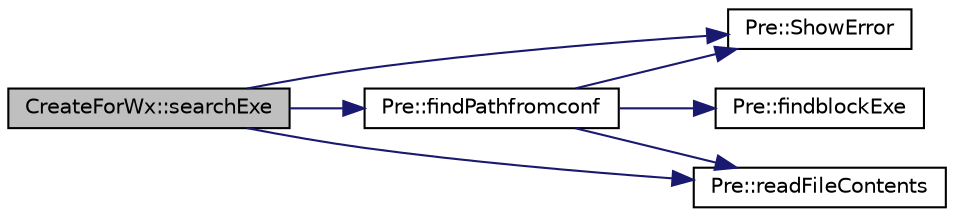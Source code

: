 digraph "CreateForWx::searchExe"
{
  edge [fontname="Helvetica",fontsize="10",labelfontname="Helvetica",labelfontsize="10"];
  node [fontname="Helvetica",fontsize="10",shape=record];
  rankdir="LR";
  Node106 [label="CreateForWx::searchExe",height=0.2,width=0.4,color="black", fillcolor="grey75", style="filled", fontcolor="black"];
  Node106 -> Node107 [color="midnightblue",fontsize="10",style="solid",fontname="Helvetica"];
  Node107 [label="Pre::findPathfromconf",height=0.2,width=0.4,color="black", fillcolor="white", style="filled",URL="$class_pre.html#a688dbaca03851352e7dc4bc7bca53193",tooltip="Look for the &#39;_txt&#39; in the configuration file of &#39;CB&#39;. "];
  Node107 -> Node108 [color="midnightblue",fontsize="10",style="solid",fontname="Helvetica"];
  Node108 [label="Pre::ShowError",height=0.2,width=0.4,color="black", fillcolor="white", style="filled",URL="$class_pre.html#ad6c83ed54f3f22abcc25ee1de4581a04",tooltip="Call to &#39;cbMessageBox(_mes, \"\", wxICON_ERROR)&#39;. "];
  Node107 -> Node109 [color="midnightblue",fontsize="10",style="solid",fontname="Helvetica"];
  Node109 [label="Pre::readFileContents",height=0.2,width=0.4,color="black", fillcolor="white", style="filled",URL="$class_pre.html#a88e3bef0ca2ea7f66d9aa18292b88ba6",tooltip="Read contents file. "];
  Node107 -> Node110 [color="midnightblue",fontsize="10",style="solid",fontname="Helvetica"];
  Node110 [label="Pre::findblockExe",height=0.2,width=0.4,color="black", fillcolor="white", style="filled",URL="$class_pre.html#a21a32c104d61e8a76ad18eabfd2fb8a4",tooltip="Find the path of an &#39;exe&#39; into &#39;default.conf&#39;. "];
  Node106 -> Node108 [color="midnightblue",fontsize="10",style="solid",fontname="Helvetica"];
  Node106 -> Node109 [color="midnightblue",fontsize="10",style="solid",fontname="Helvetica"];
}
